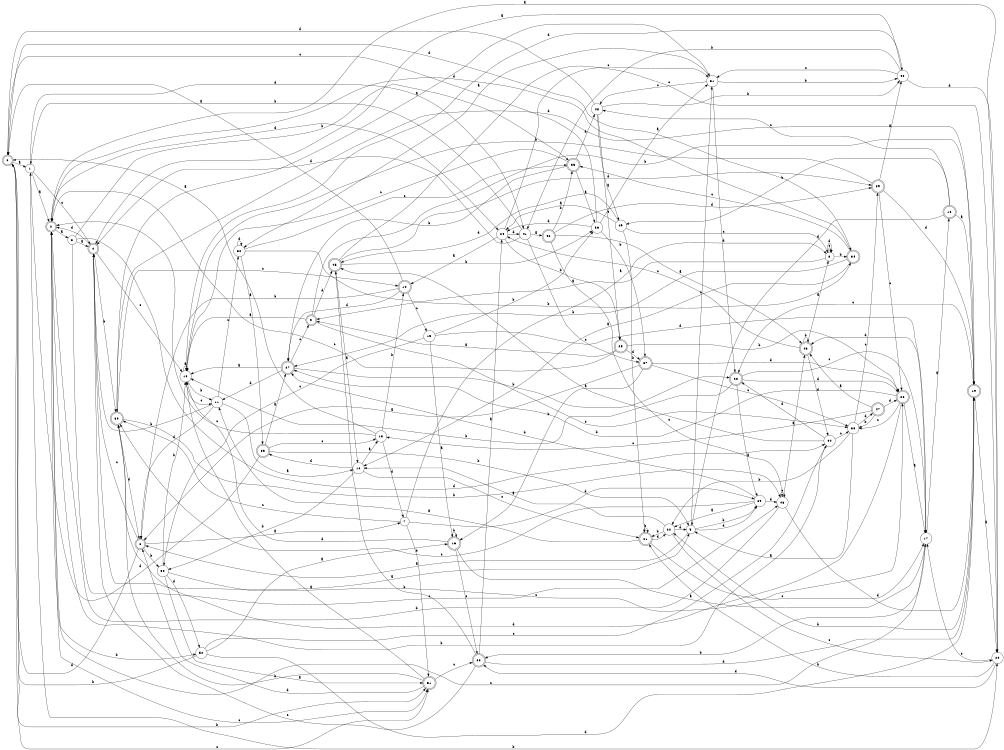 digraph n43_1 {
__start0 [label="" shape="none"];

rankdir=LR;
size="8,5";

s0 [style="rounded,filled", color="black", fillcolor="white" shape="doublecircle", label="0"];
s1 [style="filled", color="black", fillcolor="white" shape="circle", label="1"];
s2 [style="rounded,filled", color="black", fillcolor="white" shape="doublecircle", label="2"];
s3 [style="filled", color="black", fillcolor="white" shape="circle", label="3"];
s4 [style="rounded,filled", color="black", fillcolor="white" shape="doublecircle", label="4"];
s5 [style="filled", color="black", fillcolor="white" shape="circle", label="5"];
s6 [style="rounded,filled", color="black", fillcolor="white" shape="doublecircle", label="6"];
s7 [style="filled", color="black", fillcolor="white" shape="circle", label="7"];
s8 [style="filled", color="black", fillcolor="white" shape="circle", label="8"];
s9 [style="rounded,filled", color="black", fillcolor="white" shape="doublecircle", label="9"];
s10 [style="filled", color="black", fillcolor="white" shape="circle", label="10"];
s11 [style="filled", color="black", fillcolor="white" shape="circle", label="11"];
s12 [style="filled", color="black", fillcolor="white" shape="circle", label="12"];
s13 [style="filled", color="black", fillcolor="white" shape="circle", label="13"];
s14 [style="rounded,filled", color="black", fillcolor="white" shape="doublecircle", label="14"];
s15 [style="filled", color="black", fillcolor="white" shape="circle", label="15"];
s16 [style="rounded,filled", color="black", fillcolor="white" shape="doublecircle", label="16"];
s17 [style="filled", color="black", fillcolor="white" shape="circle", label="17"];
s18 [style="rounded,filled", color="black", fillcolor="white" shape="doublecircle", label="18"];
s19 [style="rounded,filled", color="black", fillcolor="white" shape="doublecircle", label="19"];
s20 [style="filled", color="black", fillcolor="white" shape="circle", label="20"];
s21 [style="rounded,filled", color="black", fillcolor="white" shape="doublecircle", label="21"];
s22 [style="filled", color="black", fillcolor="white" shape="circle", label="22"];
s23 [style="rounded,filled", color="black", fillcolor="white" shape="doublecircle", label="23"];
s24 [style="filled", color="black", fillcolor="white" shape="circle", label="24"];
s25 [style="rounded,filled", color="black", fillcolor="white" shape="doublecircle", label="25"];
s26 [style="rounded,filled", color="black", fillcolor="white" shape="doublecircle", label="26"];
s27 [style="rounded,filled", color="black", fillcolor="white" shape="doublecircle", label="27"];
s28 [style="rounded,filled", color="black", fillcolor="white" shape="doublecircle", label="28"];
s29 [style="filled", color="black", fillcolor="white" shape="circle", label="29"];
s30 [style="rounded,filled", color="black", fillcolor="white" shape="doublecircle", label="30"];
s31 [style="filled", color="black", fillcolor="white" shape="circle", label="31"];
s32 [style="filled", color="black", fillcolor="white" shape="circle", label="32"];
s33 [style="rounded,filled", color="black", fillcolor="white" shape="doublecircle", label="33"];
s34 [style="rounded,filled", color="black", fillcolor="white" shape="doublecircle", label="34"];
s35 [style="rounded,filled", color="black", fillcolor="white" shape="doublecircle", label="35"];
s36 [style="filled", color="black", fillcolor="white" shape="circle", label="36"];
s37 [style="rounded,filled", color="black", fillcolor="white" shape="doublecircle", label="37"];
s38 [style="filled", color="black", fillcolor="white" shape="circle", label="38"];
s39 [style="rounded,filled", color="black", fillcolor="white" shape="doublecircle", label="39"];
s40 [style="filled", color="black", fillcolor="white" shape="circle", label="40"];
s41 [style="filled", color="black", fillcolor="white" shape="circle", label="41"];
s42 [style="rounded,filled", color="black", fillcolor="white" shape="doublecircle", label="42"];
s43 [style="rounded,filled", color="black", fillcolor="white" shape="doublecircle", label="43"];
s44 [style="filled", color="black", fillcolor="white" shape="circle", label="44"];
s45 [style="rounded,filled", color="black", fillcolor="white" shape="doublecircle", label="45"];
s46 [style="filled", color="black", fillcolor="white" shape="circle", label="46"];
s47 [style="rounded,filled", color="black", fillcolor="white" shape="doublecircle", label="47"];
s48 [style="filled", color="black", fillcolor="white" shape="circle", label="48"];
s49 [style="filled", color="black", fillcolor="white" shape="circle", label="49"];
s50 [style="filled", color="black", fillcolor="white" shape="circle", label="50"];
s51 [style="rounded,filled", color="black", fillcolor="white" shape="doublecircle", label="51"];
s52 [style="filled", color="black", fillcolor="white" shape="circle", label="52"];
s0 -> s1 [label="a"];
s0 -> s51 [label="b"];
s0 -> s51 [label="c"];
s0 -> s34 [label="d"];
s1 -> s2 [label="a"];
s1 -> s20 [label="b"];
s1 -> s4 [label="c"];
s1 -> s41 [label="d"];
s2 -> s3 [label="a"];
s2 -> s52 [label="b"];
s2 -> s51 [label="c"];
s2 -> s24 [label="d"];
s3 -> s4 [label="a"];
s3 -> s35 [label="b"];
s3 -> s46 [label="c"];
s3 -> s44 [label="d"];
s4 -> s5 [label="a"];
s4 -> s30 [label="b"];
s4 -> s10 [label="c"];
s4 -> s2 [label="d"];
s5 -> s6 [label="a"];
s5 -> s29 [label="b"];
s5 -> s31 [label="c"];
s5 -> s29 [label="d"];
s6 -> s7 [label="a"];
s6 -> s50 [label="b"];
s6 -> s4 [label="c"];
s6 -> s0 [label="d"];
s7 -> s8 [label="a"];
s7 -> s51 [label="b"];
s7 -> s30 [label="c"];
s7 -> s29 [label="d"];
s8 -> s9 [label="a"];
s8 -> s34 [label="b"];
s8 -> s8 [label="c"];
s8 -> s8 [label="d"];
s9 -> s10 [label="a"];
s9 -> s19 [label="b"];
s9 -> s38 [label="c"];
s9 -> s45 [label="d"];
s10 -> s10 [label="a"];
s10 -> s11 [label="b"];
s10 -> s11 [label="c"];
s10 -> s40 [label="d"];
s11 -> s12 [label="a"];
s11 -> s4 [label="b"];
s11 -> s32 [label="c"];
s11 -> s6 [label="d"];
s12 -> s13 [label="a"];
s12 -> s50 [label="b"];
s12 -> s21 [label="c"];
s12 -> s33 [label="d"];
s13 -> s0 [label="a"];
s13 -> s14 [label="b"];
s13 -> s2 [label="c"];
s13 -> s7 [label="d"];
s14 -> s0 [label="a"];
s14 -> s6 [label="b"];
s14 -> s15 [label="c"];
s14 -> s27 [label="d"];
s15 -> s16 [label="a"];
s15 -> s36 [label="b"];
s15 -> s50 [label="c"];
s15 -> s17 [label="d"];
s16 -> s17 [label="a"];
s16 -> s16 [label="b"];
s16 -> s23 [label="c"];
s16 -> s10 [label="d"];
s17 -> s18 [label="a"];
s17 -> s23 [label="b"];
s17 -> s2 [label="c"];
s17 -> s43 [label="d"];
s18 -> s19 [label="a"];
s18 -> s49 [label="b"];
s18 -> s48 [label="c"];
s18 -> s5 [label="d"];
s19 -> s20 [label="a"];
s19 -> s22 [label="b"];
s19 -> s28 [label="c"];
s19 -> s30 [label="d"];
s20 -> s2 [label="a"];
s20 -> s21 [label="b"];
s20 -> s17 [label="c"];
s20 -> s23 [label="d"];
s21 -> s11 [label="a"];
s21 -> s21 [label="b"];
s21 -> s17 [label="c"];
s21 -> s22 [label="d"];
s22 -> s12 [label="a"];
s22 -> s21 [label="b"];
s22 -> s20 [label="c"];
s22 -> s5 [label="d"];
s23 -> s24 [label="a"];
s23 -> s45 [label="b"];
s23 -> s4 [label="c"];
s23 -> s19 [label="d"];
s24 -> s14 [label="a"];
s24 -> s25 [label="b"];
s24 -> s31 [label="c"];
s24 -> s41 [label="d"];
s25 -> s9 [label="a"];
s25 -> s26 [label="b"];
s25 -> s2 [label="c"];
s25 -> s37 [label="d"];
s26 -> s17 [label="a"];
s26 -> s27 [label="b"];
s26 -> s38 [label="c"];
s26 -> s30 [label="d"];
s27 -> s10 [label="a"];
s27 -> s28 [label="b"];
s27 -> s9 [label="c"];
s27 -> s11 [label="d"];
s28 -> s29 [label="a"];
s28 -> s10 [label="b"];
s28 -> s17 [label="c"];
s28 -> s26 [label="d"];
s29 -> s22 [label="a"];
s29 -> s27 [label="b"];
s29 -> s30 [label="c"];
s29 -> s46 [label="d"];
s30 -> s31 [label="a"];
s30 -> s46 [label="b"];
s30 -> s14 [label="c"];
s30 -> s6 [label="d"];
s31 -> s32 [label="a"];
s31 -> s40 [label="b"];
s31 -> s48 [label="c"];
s31 -> s28 [label="d"];
s32 -> s33 [label="a"];
s32 -> s34 [label="b"];
s32 -> s35 [label="c"];
s32 -> s32 [label="d"];
s33 -> s27 [label="a"];
s33 -> s5 [label="b"];
s33 -> s13 [label="c"];
s33 -> s1 [label="d"];
s34 -> s12 [label="a"];
s34 -> s27 [label="b"];
s34 -> s35 [label="c"];
s34 -> s2 [label="d"];
s35 -> s36 [label="a"];
s35 -> s27 [label="b"];
s35 -> s10 [label="c"];
s35 -> s48 [label="d"];
s36 -> s31 [label="a"];
s36 -> s37 [label="b"];
s36 -> s0 [label="c"];
s36 -> s24 [label="d"];
s37 -> s6 [label="a"];
s37 -> s16 [label="b"];
s37 -> s38 [label="c"];
s37 -> s26 [label="d"];
s38 -> s5 [label="a"];
s38 -> s22 [label="b"];
s38 -> s39 [label="c"];
s38 -> s47 [label="d"];
s39 -> s40 [label="a"];
s39 -> s10 [label="b"];
s39 -> s26 [label="c"];
s39 -> s19 [label="d"];
s40 -> s4 [label="a"];
s40 -> s41 [label="b"];
s40 -> s31 [label="c"];
s40 -> s20 [label="d"];
s41 -> s42 [label="a"];
s41 -> s1 [label="b"];
s41 -> s37 [label="c"];
s41 -> s4 [label="d"];
s42 -> s43 [label="a"];
s42 -> s35 [label="b"];
s42 -> s46 [label="c"];
s42 -> s39 [label="d"];
s43 -> s8 [label="a"];
s43 -> s43 [label="b"];
s43 -> s24 [label="c"];
s43 -> s44 [label="d"];
s44 -> s45 [label="a"];
s44 -> s2 [label="b"];
s44 -> s38 [label="c"];
s44 -> s28 [label="d"];
s45 -> s12 [label="a"];
s45 -> s36 [label="b"];
s45 -> s20 [label="c"];
s45 -> s39 [label="d"];
s46 -> s43 [label="a"];
s46 -> s2 [label="b"];
s46 -> s46 [label="c"];
s46 -> s19 [label="d"];
s47 -> s43 [label="a"];
s47 -> s38 [label="b"];
s47 -> s13 [label="c"];
s47 -> s26 [label="d"];
s48 -> s49 [label="a"];
s48 -> s40 [label="b"];
s48 -> s25 [label="c"];
s48 -> s0 [label="d"];
s49 -> s24 [label="a"];
s49 -> s21 [label="b"];
s49 -> s8 [label="c"];
s49 -> s45 [label="d"];
s50 -> s51 [label="a"];
s50 -> s10 [label="b"];
s50 -> s26 [label="c"];
s50 -> s52 [label="d"];
s51 -> s10 [label="a"];
s51 -> s30 [label="b"];
s51 -> s23 [label="c"];
s51 -> s6 [label="d"];
s52 -> s16 [label="a"];
s52 -> s0 [label="b"];
s52 -> s44 [label="c"];
s52 -> s19 [label="d"];

}